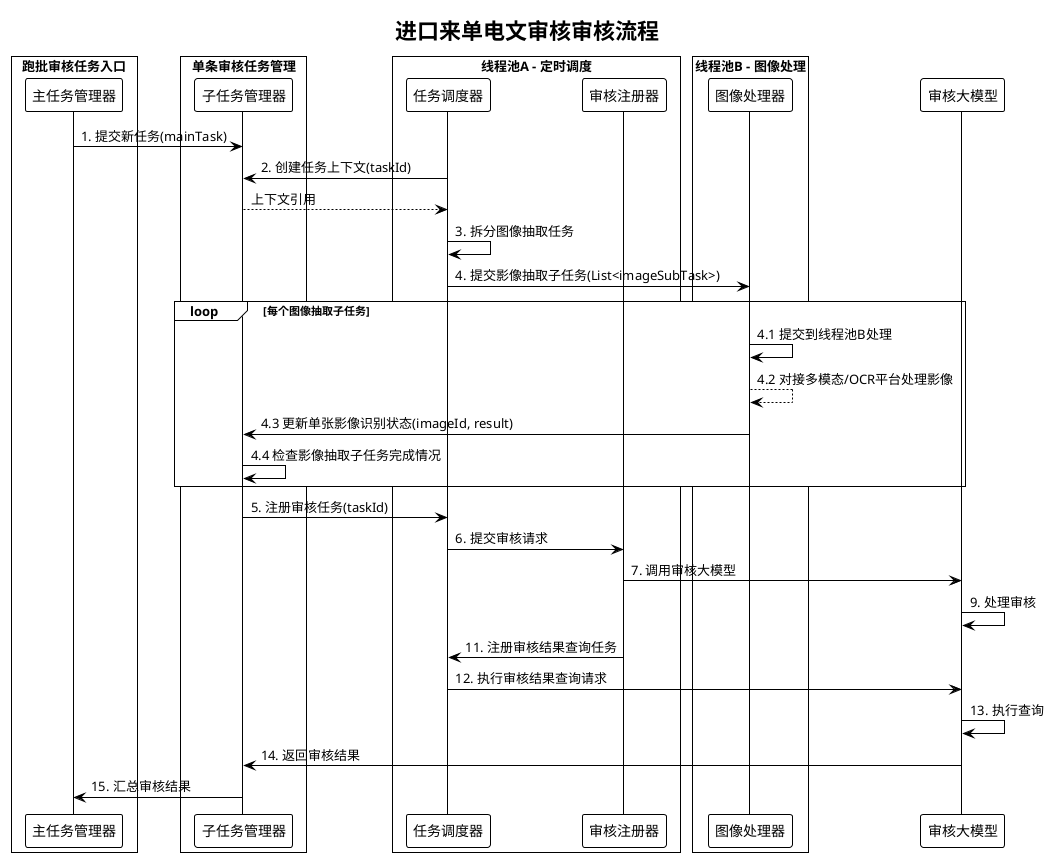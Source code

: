 @startuml
!theme plain
title 进口来单电文审核审核流程

box "跑批审核任务入口"
participant 主任务管理器 as TaskGenerator
end box

box "单条审核任务管理"
participant 子任务管理器 as TaskCoordinator
end box

box "线程池A - 定时调度"
participant 任务调度器 as TaskScheduler
participant 审核注册器 as AuditRegister
end box

box "线程池B - 图像处理"
participant 图像处理器 as ImageProcessor
end box

TaskGenerator -> TaskCoordinator: 1. 提交新任务(mainTask)
TaskScheduler -> TaskCoordinator: 2. 创建任务上下文(taskId)
TaskCoordinator --> TaskScheduler: 上下文引用

TaskScheduler -> TaskScheduler: 3. 拆分图像抽取任务
TaskScheduler -> ImageProcessor: 4. 提交影像抽取子任务(List<imageSubTask>)

loop 每个图像抽取子任务
    ImageProcessor -> ImageProcessor: 4.1 提交到线程池B处理
    ImageProcessor --> ImageProcessor: 4.2 对接多模态/OCR平台处理影像
    ImageProcessor -> TaskCoordinator: 4.3 更新单张影像识别状态(imageId, result)
    TaskCoordinator -> TaskCoordinator: 4.4 检查影像抽取子任务完成情况
end

TaskCoordinator -> TaskScheduler: 5. 注册审核任务(taskId)
TaskScheduler -> AuditRegister: 6. 提交审核请求
AuditRegister -> 审核大模型: 7. 调用审核大模型
审核大模型 -> 审核大模型: 9. 处理审核


AuditRegister -> TaskScheduler: 11. 注册审核结果查询任务
TaskScheduler -> 审核大模型: 12. 执行审核结果查询请求
审核大模型 -> 审核大模型: 13. 执行查询
审核大模型 -> TaskCoordinator: 14. 返回审核结果
TaskCoordinator -> TaskGenerator: 15. 汇总审核结果


@enduml